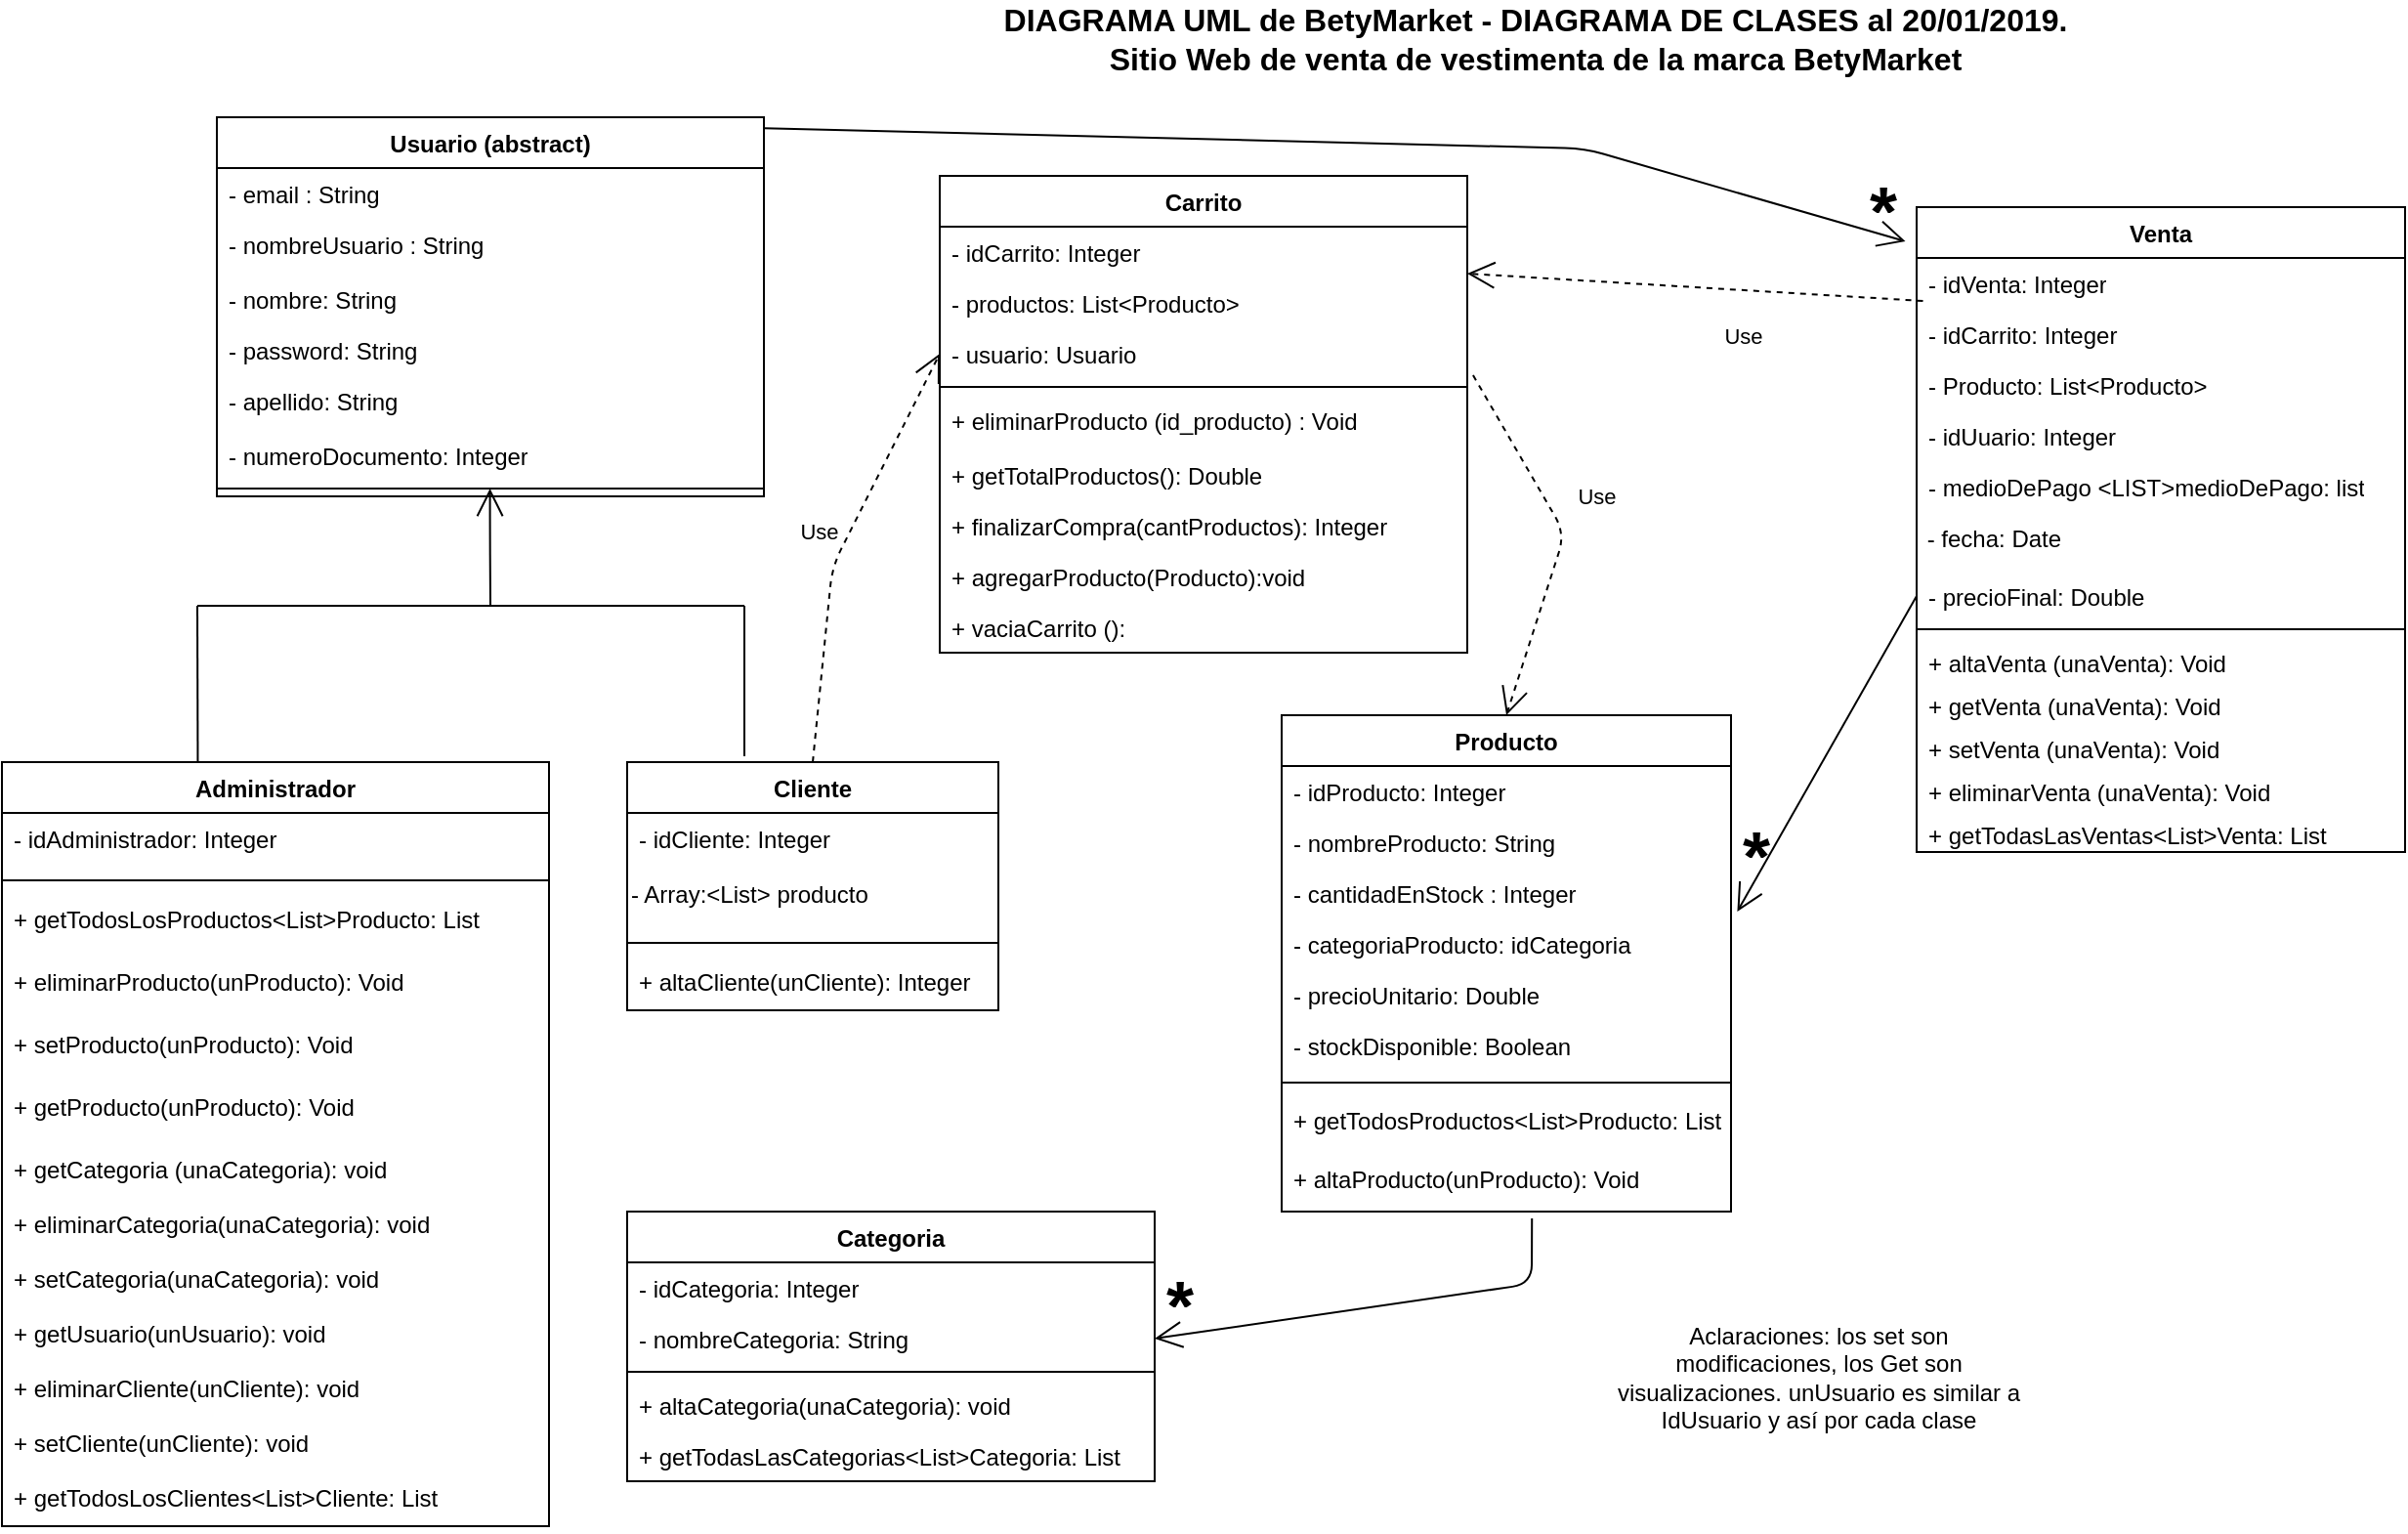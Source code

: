 <mxfile version="12.5.5" type="github">
  <diagram name="Page-1" id="9f46799a-70d6-7492-0946-bef42562c5a5">
    <mxGraphModel dx="1246" dy="482" grid="1" gridSize="10" guides="1" tooltips="1" connect="1" arrows="1" fold="1" page="1" pageScale="1" pageWidth="1100" pageHeight="850" background="#ffffff" math="0" shadow="0">
      <root>
        <mxCell id="0"/>
        <mxCell id="1" parent="0"/>
        <mxCell id="7UAfoyr8AbbVTsSyvI7V-3" value="&lt;b style=&quot;font-size: 16px&quot;&gt;&lt;font style=&quot;font-size: 16px&quot;&gt;DIAGRAMA UML de BetyMarket - DIAGRAMA DE CLASES al 20/01/2019.&lt;br&gt;Sitio Web de venta de vestimenta de la marca BetyMarket&lt;br&gt;&lt;/font&gt;&lt;/b&gt;" style="text;html=1;strokeColor=none;fillColor=none;align=center;verticalAlign=middle;whiteSpace=wrap;rounded=0;fontSize=16;" parent="1" vertex="1">
          <mxGeometry x="430" y="10" width="730" height="40" as="geometry"/>
        </mxCell>
        <mxCell id="xMiejtiBmtiJci-bfV6F-1" value="Usuario (abstract)" style="swimlane;fontStyle=1;align=center;verticalAlign=top;childLayout=stackLayout;horizontal=1;startSize=26;horizontalStack=0;resizeParent=1;resizeParentMax=0;resizeLast=0;collapsible=1;marginBottom=0;" parent="1" vertex="1">
          <mxGeometry x="120" y="70" width="280" height="194" as="geometry">
            <mxRectangle x="440" y="80" width="80" height="26" as="alternateBounds"/>
          </mxGeometry>
        </mxCell>
        <mxCell id="78961159f06e98e8-37" value="- email : String" style="text;html=1;strokeColor=none;fillColor=none;align=left;verticalAlign=top;spacingLeft=4;spacingRight=4;whiteSpace=wrap;overflow=hidden;rotatable=0;points=[[0,0.5],[1,0.5]];portConstraint=eastwest;" parent="xMiejtiBmtiJci-bfV6F-1" vertex="1">
          <mxGeometry y="26" width="280" height="26" as="geometry"/>
        </mxCell>
        <mxCell id="78961159f06e98e8-34" value="- nombreUsuario : String" style="text;html=1;strokeColor=none;fillColor=none;align=left;verticalAlign=top;spacingLeft=4;spacingRight=4;whiteSpace=wrap;overflow=hidden;rotatable=0;points=[[0,0.5],[1,0.5]];portConstraint=eastwest;" parent="xMiejtiBmtiJci-bfV6F-1" vertex="1">
          <mxGeometry y="52" width="280" height="28" as="geometry"/>
        </mxCell>
        <mxCell id="78961159f06e98e8-32" value="- nombre: String" style="text;html=1;strokeColor=none;fillColor=none;align=left;verticalAlign=top;spacingLeft=4;spacingRight=4;whiteSpace=wrap;overflow=hidden;rotatable=0;points=[[0,0.5],[1,0.5]];portConstraint=eastwest;" parent="xMiejtiBmtiJci-bfV6F-1" vertex="1">
          <mxGeometry y="80" width="280" height="26" as="geometry"/>
        </mxCell>
        <mxCell id="78961159f06e98e8-36" value="- password: String" style="text;html=1;strokeColor=none;fillColor=none;align=left;verticalAlign=top;spacingLeft=4;spacingRight=4;whiteSpace=wrap;overflow=hidden;rotatable=0;points=[[0,0.5],[1,0.5]];portConstraint=eastwest;" parent="xMiejtiBmtiJci-bfV6F-1" vertex="1">
          <mxGeometry y="106" width="280" height="26" as="geometry"/>
        </mxCell>
        <mxCell id="PyTlj7sZokD1tcicTgzd-11" value="- apellido: String&lt;br&gt;" style="text;html=1;strokeColor=none;fillColor=none;align=left;verticalAlign=top;spacingLeft=4;spacingRight=4;whiteSpace=wrap;overflow=hidden;rotatable=0;points=[[0,0.5],[1,0.5]];portConstraint=eastwest;" parent="xMiejtiBmtiJci-bfV6F-1" vertex="1">
          <mxGeometry y="132" width="280" height="28" as="geometry"/>
        </mxCell>
        <mxCell id="PyTlj7sZokD1tcicTgzd-19" value="- numeroDocumento: Integer" style="text;html=1;strokeColor=none;fillColor=none;align=left;verticalAlign=top;spacingLeft=4;spacingRight=4;whiteSpace=wrap;overflow=hidden;rotatable=0;points=[[0,0.5],[1,0.5]];portConstraint=eastwest;" parent="xMiejtiBmtiJci-bfV6F-1" vertex="1">
          <mxGeometry y="160" width="280" height="26" as="geometry"/>
        </mxCell>
        <mxCell id="xMiejtiBmtiJci-bfV6F-3" value="" style="line;strokeWidth=1;fillColor=none;align=left;verticalAlign=middle;spacingTop=-1;spacingLeft=3;spacingRight=3;rotatable=0;labelPosition=right;points=[];portConstraint=eastwest;" parent="xMiejtiBmtiJci-bfV6F-1" vertex="1">
          <mxGeometry y="186" width="280" height="8" as="geometry"/>
        </mxCell>
        <mxCell id="xMiejtiBmtiJci-bfV6F-9" value="Venta" style="swimlane;fontStyle=1;align=center;verticalAlign=top;childLayout=stackLayout;horizontal=1;startSize=26;horizontalStack=0;resizeParent=1;resizeParentMax=0;resizeLast=0;collapsible=1;marginBottom=0;" parent="1" vertex="1">
          <mxGeometry x="990" y="116" width="250" height="330" as="geometry"/>
        </mxCell>
        <mxCell id="6r-YugnRgSn9FtwPUTXZ-2" value="- idVenta: Integer" style="text;html=1;strokeColor=none;fillColor=none;align=left;verticalAlign=top;spacingLeft=4;spacingRight=4;whiteSpace=wrap;overflow=hidden;rotatable=0;points=[[0,0.5],[1,0.5]];portConstraint=eastwest;" parent="xMiejtiBmtiJci-bfV6F-9" vertex="1">
          <mxGeometry y="26" width="250" height="26" as="geometry"/>
        </mxCell>
        <mxCell id="PyTlj7sZokD1tcicTgzd-74" value="- idCarrito: Integer" style="text;html=1;strokeColor=none;fillColor=none;align=left;verticalAlign=top;spacingLeft=4;spacingRight=4;whiteSpace=wrap;overflow=hidden;rotatable=0;points=[[0,0.5],[1,0.5]];portConstraint=eastwest;" parent="xMiejtiBmtiJci-bfV6F-9" vertex="1">
          <mxGeometry y="52" width="250" height="26" as="geometry"/>
        </mxCell>
        <mxCell id="PyTlj7sZokD1tcicTgzd-106" value="- Producto: List&lt;Producto&gt;" style="text;strokeColor=none;fillColor=none;align=left;verticalAlign=top;spacingLeft=4;spacingRight=4;overflow=hidden;rotatable=0;points=[[0,0.5],[1,0.5]];portConstraint=eastwest;" parent="xMiejtiBmtiJci-bfV6F-9" vertex="1">
          <mxGeometry y="78" width="250" height="26" as="geometry"/>
        </mxCell>
        <mxCell id="WIkW4_zKr_JDpkfTiMGo-15" value="- idUuario: Integer" style="text;html=1;strokeColor=none;fillColor=none;align=left;verticalAlign=top;spacingLeft=4;spacingRight=4;whiteSpace=wrap;overflow=hidden;rotatable=0;points=[[0,0.5],[1,0.5]];portConstraint=eastwest;" parent="xMiejtiBmtiJci-bfV6F-9" vertex="1">
          <mxGeometry y="104" width="250" height="26" as="geometry"/>
        </mxCell>
        <mxCell id="78961159f06e98e8-84" value="- medioDePago &amp;lt;LIST&amp;gt;medioDePago: list" style="text;html=1;strokeColor=none;fillColor=none;align=left;verticalAlign=top;spacingLeft=4;spacingRight=4;whiteSpace=wrap;overflow=hidden;rotatable=0;points=[[0,0.5],[1,0.5]];portConstraint=eastwest;" parent="xMiejtiBmtiJci-bfV6F-9" vertex="1">
          <mxGeometry y="130" width="250" height="26" as="geometry"/>
        </mxCell>
        <mxCell id="WIkW4_zKr_JDpkfTiMGo-14" value="&amp;nbsp;- fecha: Date" style="text;html=1;" parent="xMiejtiBmtiJci-bfV6F-9" vertex="1">
          <mxGeometry y="156" width="250" height="30" as="geometry"/>
        </mxCell>
        <mxCell id="78961159f06e98e8-74" value="- precioFinal: Double" style="text;html=1;strokeColor=none;fillColor=none;align=left;verticalAlign=top;spacingLeft=4;spacingRight=4;whiteSpace=wrap;overflow=hidden;rotatable=0;points=[[0,0.5],[1,0.5]];portConstraint=eastwest;" parent="xMiejtiBmtiJci-bfV6F-9" vertex="1">
          <mxGeometry y="186" width="250" height="26" as="geometry"/>
        </mxCell>
        <mxCell id="xMiejtiBmtiJci-bfV6F-11" value="" style="line;strokeWidth=1;fillColor=none;align=left;verticalAlign=middle;spacingTop=-1;spacingLeft=3;spacingRight=3;rotatable=0;labelPosition=right;points=[];portConstraint=eastwest;" parent="xMiejtiBmtiJci-bfV6F-9" vertex="1">
          <mxGeometry y="212" width="250" height="8" as="geometry"/>
        </mxCell>
        <mxCell id="xMiejtiBmtiJci-bfV6F-12" value="+ altaVenta (unaVenta): Void " style="text;strokeColor=none;fillColor=none;align=left;verticalAlign=top;spacingLeft=4;spacingRight=4;overflow=hidden;rotatable=0;points=[[0,0.5],[1,0.5]];portConstraint=eastwest;" parent="xMiejtiBmtiJci-bfV6F-9" vertex="1">
          <mxGeometry y="220" width="250" height="22" as="geometry"/>
        </mxCell>
        <mxCell id="PyTlj7sZokD1tcicTgzd-63" value="+ getVenta (unaVenta): Void " style="text;strokeColor=none;fillColor=none;align=left;verticalAlign=top;spacingLeft=4;spacingRight=4;overflow=hidden;rotatable=0;points=[[0,0.5],[1,0.5]];portConstraint=eastwest;" parent="xMiejtiBmtiJci-bfV6F-9" vertex="1">
          <mxGeometry y="242" width="250" height="22" as="geometry"/>
        </mxCell>
        <mxCell id="PyTlj7sZokD1tcicTgzd-65" value="+ setVenta (unaVenta): Void " style="text;strokeColor=none;fillColor=none;align=left;verticalAlign=top;spacingLeft=4;spacingRight=4;overflow=hidden;rotatable=0;points=[[0,0.5],[1,0.5]];portConstraint=eastwest;" parent="xMiejtiBmtiJci-bfV6F-9" vertex="1">
          <mxGeometry y="264" width="250" height="22" as="geometry"/>
        </mxCell>
        <mxCell id="PyTlj7sZokD1tcicTgzd-66" value="+ eliminarVenta (unaVenta): Void " style="text;strokeColor=none;fillColor=none;align=left;verticalAlign=top;spacingLeft=4;spacingRight=4;overflow=hidden;rotatable=0;points=[[0,0.5],[1,0.5]];portConstraint=eastwest;" parent="xMiejtiBmtiJci-bfV6F-9" vertex="1">
          <mxGeometry y="286" width="250" height="22" as="geometry"/>
        </mxCell>
        <mxCell id="PyTlj7sZokD1tcicTgzd-68" value="+ getTodasLasVentas&lt;List&gt;Venta: List" style="text;strokeColor=none;fillColor=none;align=left;verticalAlign=top;spacingLeft=4;spacingRight=4;overflow=hidden;rotatable=0;points=[[0,0.5],[1,0.5]];portConstraint=eastwest;" parent="xMiejtiBmtiJci-bfV6F-9" vertex="1">
          <mxGeometry y="308" width="250" height="22" as="geometry"/>
        </mxCell>
        <mxCell id="xMiejtiBmtiJci-bfV6F-13" value="Producto" style="swimlane;fontStyle=1;align=center;verticalAlign=top;childLayout=stackLayout;horizontal=1;startSize=26;horizontalStack=0;resizeParent=1;resizeParentMax=0;resizeLast=0;collapsible=1;marginBottom=0;" parent="1" vertex="1">
          <mxGeometry x="665" y="376" width="230" height="254" as="geometry">
            <mxRectangle x="120" y="80" width="90" height="26" as="alternateBounds"/>
          </mxGeometry>
        </mxCell>
        <mxCell id="78961159f06e98e8-20" value="- idProducto: Integer" style="text;html=1;strokeColor=none;fillColor=none;align=left;verticalAlign=top;spacingLeft=4;spacingRight=4;whiteSpace=wrap;overflow=hidden;rotatable=0;points=[[0,0.5],[1,0.5]];portConstraint=eastwest;" parent="xMiejtiBmtiJci-bfV6F-13" vertex="1">
          <mxGeometry y="26" width="230" height="26" as="geometry"/>
        </mxCell>
        <mxCell id="PyTlj7sZokD1tcicTgzd-21" value="- nombreProducto: String" style="text;html=1;strokeColor=none;fillColor=none;align=left;verticalAlign=top;spacingLeft=4;spacingRight=4;whiteSpace=wrap;overflow=hidden;rotatable=0;points=[[0,0.5],[1,0.5]];portConstraint=eastwest;" parent="xMiejtiBmtiJci-bfV6F-13" vertex="1">
          <mxGeometry y="52" width="230" height="26" as="geometry"/>
        </mxCell>
        <mxCell id="78961159f06e98e8-27" value="- cantidadEnStock : Integer" style="text;html=1;strokeColor=none;fillColor=none;align=left;verticalAlign=top;spacingLeft=4;spacingRight=4;whiteSpace=wrap;overflow=hidden;rotatable=0;points=[[0,0.5],[1,0.5]];portConstraint=eastwest;" parent="xMiejtiBmtiJci-bfV6F-13" vertex="1">
          <mxGeometry y="78" width="230" height="26" as="geometry"/>
        </mxCell>
        <mxCell id="78961159f06e98e8-58" value="- categoriaProducto: idCategoria" style="text;html=1;strokeColor=none;fillColor=none;align=left;verticalAlign=top;spacingLeft=4;spacingRight=4;whiteSpace=wrap;overflow=hidden;rotatable=0;points=[[0,0.5],[1,0.5]];portConstraint=eastwest;" parent="xMiejtiBmtiJci-bfV6F-13" vertex="1">
          <mxGeometry y="104" width="230" height="26" as="geometry"/>
        </mxCell>
        <mxCell id="78961159f06e98e8-26" value="- precioUnitario: Double" style="text;html=1;strokeColor=none;fillColor=none;align=left;verticalAlign=top;spacingLeft=4;spacingRight=4;whiteSpace=wrap;overflow=hidden;rotatable=0;points=[[0,0.5],[1,0.5]];portConstraint=eastwest;" parent="xMiejtiBmtiJci-bfV6F-13" vertex="1">
          <mxGeometry y="130" width="230" height="26" as="geometry"/>
        </mxCell>
        <mxCell id="PyTlj7sZokD1tcicTgzd-76" value="- stockDisponible: Boolean" style="text;html=1;strokeColor=none;fillColor=none;align=left;verticalAlign=top;spacingLeft=4;spacingRight=4;whiteSpace=wrap;overflow=hidden;rotatable=0;points=[[0,0.5],[1,0.5]];portConstraint=eastwest;" parent="xMiejtiBmtiJci-bfV6F-13" vertex="1">
          <mxGeometry y="156" width="230" height="26" as="geometry"/>
        </mxCell>
        <mxCell id="xMiejtiBmtiJci-bfV6F-15" value="" style="line;strokeWidth=1;fillColor=none;align=left;verticalAlign=middle;spacingTop=-1;spacingLeft=3;spacingRight=3;rotatable=0;labelPosition=right;points=[];portConstraint=eastwest;" parent="xMiejtiBmtiJci-bfV6F-13" vertex="1">
          <mxGeometry y="182" width="230" height="12" as="geometry"/>
        </mxCell>
        <mxCell id="PyTlj7sZokD1tcicTgzd-67" value="+ getTodosProductos&lt;List&gt;Producto: List" style="text;strokeColor=none;fillColor=none;align=left;verticalAlign=top;spacingLeft=4;spacingRight=4;overflow=hidden;rotatable=0;points=[[0,0.5],[1,0.5]];portConstraint=eastwest;" parent="xMiejtiBmtiJci-bfV6F-13" vertex="1">
          <mxGeometry y="194" width="230" height="30" as="geometry"/>
        </mxCell>
        <mxCell id="8vqHu6wFqhzcjJSvW0AA-19" value="+ altaProducto(unProducto): Void" style="text;strokeColor=none;fillColor=none;align=left;verticalAlign=top;spacingLeft=4;spacingRight=4;overflow=hidden;rotatable=0;points=[[0,0.5],[1,0.5]];portConstraint=eastwest;" parent="xMiejtiBmtiJci-bfV6F-13" vertex="1">
          <mxGeometry y="224" width="230" height="30" as="geometry"/>
        </mxCell>
        <mxCell id="FYrJzB4RA5t17NeNT5vl-1" value="Carrito" style="swimlane;fontStyle=1;align=center;verticalAlign=top;childLayout=stackLayout;horizontal=1;startSize=26;horizontalStack=0;resizeParent=1;resizeParentMax=0;resizeLast=0;collapsible=1;marginBottom=0;" parent="1" vertex="1">
          <mxGeometry x="490" y="100" width="270" height="244" as="geometry"/>
        </mxCell>
        <mxCell id="WIkW4_zKr_JDpkfTiMGo-12" value="- idCarrito: Integer" style="text;strokeColor=none;fillColor=none;align=left;verticalAlign=top;spacingLeft=4;spacingRight=4;overflow=hidden;rotatable=0;points=[[0,0.5],[1,0.5]];portConstraint=eastwest;" parent="FYrJzB4RA5t17NeNT5vl-1" vertex="1">
          <mxGeometry y="26" width="270" height="26" as="geometry"/>
        </mxCell>
        <mxCell id="FYrJzB4RA5t17NeNT5vl-2" value="- productos: List&lt;Producto&gt;" style="text;strokeColor=none;fillColor=none;align=left;verticalAlign=top;spacingLeft=4;spacingRight=4;overflow=hidden;rotatable=0;points=[[0,0.5],[1,0.5]];portConstraint=eastwest;" parent="FYrJzB4RA5t17NeNT5vl-1" vertex="1">
          <mxGeometry y="52" width="270" height="26" as="geometry"/>
        </mxCell>
        <mxCell id="WIkW4_zKr_JDpkfTiMGo-13" value="- usuario: Usuario" style="text;strokeColor=none;fillColor=none;align=left;verticalAlign=top;spacingLeft=4;spacingRight=4;overflow=hidden;rotatable=0;points=[[0,0.5],[1,0.5]];portConstraint=eastwest;" parent="FYrJzB4RA5t17NeNT5vl-1" vertex="1">
          <mxGeometry y="78" width="270" height="26" as="geometry"/>
        </mxCell>
        <mxCell id="FYrJzB4RA5t17NeNT5vl-3" value="" style="line;strokeWidth=1;fillColor=none;align=left;verticalAlign=middle;spacingTop=-1;spacingLeft=3;spacingRight=3;rotatable=0;labelPosition=right;points=[];portConstraint=eastwest;" parent="FYrJzB4RA5t17NeNT5vl-1" vertex="1">
          <mxGeometry y="104" width="270" height="8" as="geometry"/>
        </mxCell>
        <mxCell id="FYrJzB4RA5t17NeNT5vl-5" value="+ eliminarProducto (id_producto) : Void" style="text;strokeColor=none;fillColor=none;align=left;verticalAlign=top;spacingLeft=4;spacingRight=4;overflow=hidden;rotatable=0;points=[[0,0.5],[1,0.5]];portConstraint=eastwest;" parent="FYrJzB4RA5t17NeNT5vl-1" vertex="1">
          <mxGeometry y="112" width="270" height="28" as="geometry"/>
        </mxCell>
        <mxCell id="FYrJzB4RA5t17NeNT5vl-4" value="+ getTotalProductos(): Double" style="text;strokeColor=none;fillColor=none;align=left;verticalAlign=top;spacingLeft=4;spacingRight=4;overflow=hidden;rotatable=0;points=[[0,0.5],[1,0.5]];portConstraint=eastwest;" parent="FYrJzB4RA5t17NeNT5vl-1" vertex="1">
          <mxGeometry y="140" width="270" height="26" as="geometry"/>
        </mxCell>
        <mxCell id="WIkW4_zKr_JDpkfTiMGo-20" value="+ finalizarCompra(cantProductos): Integer" style="text;strokeColor=none;fillColor=none;align=left;verticalAlign=top;spacingLeft=4;spacingRight=4;overflow=hidden;rotatable=0;points=[[0,0.5],[1,0.5]];portConstraint=eastwest;" parent="FYrJzB4RA5t17NeNT5vl-1" vertex="1">
          <mxGeometry y="166" width="270" height="26" as="geometry"/>
        </mxCell>
        <mxCell id="WIkW4_zKr_JDpkfTiMGo-22" value="+ agregarProducto(Producto):void" style="text;strokeColor=none;fillColor=none;align=left;verticalAlign=top;spacingLeft=4;spacingRight=4;overflow=hidden;rotatable=0;points=[[0,0.5],[1,0.5]];portConstraint=eastwest;" parent="FYrJzB4RA5t17NeNT5vl-1" vertex="1">
          <mxGeometry y="192" width="270" height="26" as="geometry"/>
        </mxCell>
        <mxCell id="WIkW4_zKr_JDpkfTiMGo-4" value="+ vaciaCarrito (): " style="text;strokeColor=none;fillColor=none;align=left;verticalAlign=top;spacingLeft=4;spacingRight=4;overflow=hidden;rotatable=0;points=[[0,0.5],[1,0.5]];portConstraint=eastwest;" parent="FYrJzB4RA5t17NeNT5vl-1" vertex="1">
          <mxGeometry y="218" width="270" height="26" as="geometry"/>
        </mxCell>
        <mxCell id="PyTlj7sZokD1tcicTgzd-52" value="Categoria" style="swimlane;fontStyle=1;align=center;verticalAlign=top;childLayout=stackLayout;horizontal=1;startSize=26;horizontalStack=0;resizeParent=1;resizeParentMax=0;resizeLast=0;collapsible=1;marginBottom=0;" parent="1" vertex="1">
          <mxGeometry x="330" y="630" width="270" height="138" as="geometry"/>
        </mxCell>
        <mxCell id="PyTlj7sZokD1tcicTgzd-53" value="- idCategoria: Integer" style="text;html=1;strokeColor=none;fillColor=none;align=left;verticalAlign=top;spacingLeft=4;spacingRight=4;whiteSpace=wrap;overflow=hidden;rotatable=0;points=[[0,0.5],[1,0.5]];portConstraint=eastwest;" parent="PyTlj7sZokD1tcicTgzd-52" vertex="1">
          <mxGeometry y="26" width="270" height="26" as="geometry"/>
        </mxCell>
        <mxCell id="PyTlj7sZokD1tcicTgzd-54" value="- nombreCategoria: String" style="text;html=1;strokeColor=none;fillColor=none;align=left;verticalAlign=top;spacingLeft=4;spacingRight=4;whiteSpace=wrap;overflow=hidden;rotatable=0;points=[[0,0.5],[1,0.5]];portConstraint=eastwest;" parent="PyTlj7sZokD1tcicTgzd-52" vertex="1">
          <mxGeometry y="52" width="270" height="26" as="geometry"/>
        </mxCell>
        <mxCell id="PyTlj7sZokD1tcicTgzd-56" value="" style="line;strokeWidth=1;fillColor=none;align=left;verticalAlign=middle;spacingTop=-1;spacingLeft=3;spacingRight=3;rotatable=0;labelPosition=right;points=[];portConstraint=eastwest;" parent="PyTlj7sZokD1tcicTgzd-52" vertex="1">
          <mxGeometry y="78" width="270" height="8" as="geometry"/>
        </mxCell>
        <mxCell id="8vqHu6wFqhzcjJSvW0AA-5" value="+ altaCategoria(unaCategoria): void" style="text;html=1;strokeColor=none;fillColor=none;align=left;verticalAlign=top;spacingLeft=4;spacingRight=4;whiteSpace=wrap;overflow=hidden;rotatable=0;points=[[0,0.5],[1,0.5]];portConstraint=eastwest;" parent="PyTlj7sZokD1tcicTgzd-52" vertex="1">
          <mxGeometry y="86" width="270" height="26" as="geometry"/>
        </mxCell>
        <mxCell id="8vqHu6wFqhzcjJSvW0AA-9" value="+ getTodasLasCategorias&amp;lt;List&amp;gt;Categoria: List" style="text;html=1;strokeColor=none;fillColor=none;align=left;verticalAlign=top;spacingLeft=4;spacingRight=4;whiteSpace=wrap;overflow=hidden;rotatable=0;points=[[0,0.5],[1,0.5]];portConstraint=eastwest;" parent="PyTlj7sZokD1tcicTgzd-52" vertex="1">
          <mxGeometry y="112" width="270" height="26" as="geometry"/>
        </mxCell>
        <mxCell id="PyTlj7sZokD1tcicTgzd-103" value="Use" style="endArrow=open;endSize=12;dashed=1;html=1;exitX=0.5;exitY=0;exitDx=0;exitDy=0;entryX=0;entryY=0.5;entryDx=0;entryDy=0;" parent="1" source="8vqHu6wFqhzcjJSvW0AA-10" edge="1" target="WIkW4_zKr_JDpkfTiMGo-13">
          <mxGeometry x="0.022" y="14" width="160" relative="1" as="geometry">
            <mxPoint x="430" y="740" as="sourcePoint"/>
            <mxPoint x="470" y="200" as="targetPoint"/>
            <Array as="points">
              <mxPoint x="435" y="300"/>
            </Array>
            <mxPoint as="offset"/>
          </mxGeometry>
        </mxCell>
        <mxCell id="PyTlj7sZokD1tcicTgzd-104" value="Use" style="endArrow=open;endSize=12;dashed=1;html=1;exitX=1.011;exitY=0.923;exitDx=0;exitDy=0;exitPerimeter=0;entryX=0.5;entryY=0;entryDx=0;entryDy=0;" parent="1" edge="1" target="xMiejtiBmtiJci-bfV6F-13" source="WIkW4_zKr_JDpkfTiMGo-13">
          <mxGeometry x="-0.111" y="23" width="160" relative="1" as="geometry">
            <mxPoint x="770" y="283" as="sourcePoint"/>
            <mxPoint x="850" y="283" as="targetPoint"/>
            <Array as="points">
              <mxPoint x="810" y="283"/>
            </Array>
            <mxPoint as="offset"/>
          </mxGeometry>
        </mxCell>
        <mxCell id="PyTlj7sZokD1tcicTgzd-105" value="Use" style="endArrow=open;endSize=12;dashed=1;html=1;exitX=0.013;exitY=-0.154;exitDx=0;exitDy=0;exitPerimeter=0;entryX=1;entryY=0.923;entryDx=0;entryDy=0;entryPerimeter=0;" parent="1" source="PyTlj7sZokD1tcicTgzd-74" target="WIkW4_zKr_JDpkfTiMGo-12" edge="1">
          <mxGeometry x="0.489" y="151" width="160" relative="1" as="geometry">
            <mxPoint x="1380" y="80" as="sourcePoint"/>
            <mxPoint x="780" y="140" as="targetPoint"/>
            <Array as="points"/>
            <mxPoint x="90" y="-122" as="offset"/>
          </mxGeometry>
        </mxCell>
        <mxCell id="PyTlj7sZokD1tcicTgzd-107" value="" style="endArrow=open;endFill=1;endSize=12;html=1;entryX=1.014;entryY=0.865;entryDx=0;entryDy=0;entryPerimeter=0;exitX=0;exitY=0.5;exitDx=0;exitDy=0;" parent="1" source="78961159f06e98e8-74" target="78961159f06e98e8-27" edge="1">
          <mxGeometry width="160" relative="1" as="geometry">
            <mxPoint x="1160" y="230" as="sourcePoint"/>
            <mxPoint x="1320" y="230" as="targetPoint"/>
          </mxGeometry>
        </mxCell>
        <mxCell id="PyTlj7sZokD1tcicTgzd-109" value="&lt;b&gt;&lt;font style=&quot;font-size: 36px&quot;&gt;*&lt;/font&gt;&lt;/b&gt;" style="text;html=1;strokeColor=none;fillColor=none;align=left;verticalAlign=top;spacingLeft=4;spacingRight=4;whiteSpace=wrap;overflow=hidden;rotatable=0;points=[[0,0.5],[1,0.5]];portConstraint=eastwest;" parent="1" vertex="1">
          <mxGeometry x="895" y="420" width="50" height="26" as="geometry"/>
        </mxCell>
        <mxCell id="PyTlj7sZokD1tcicTgzd-111" value="" style="endArrow=open;endFill=1;endSize=12;html=1;entryX=1;entryY=0.5;entryDx=0;entryDy=0;exitX=0.557;exitY=1.117;exitDx=0;exitDy=0;exitPerimeter=0;" parent="1" source="8vqHu6wFqhzcjJSvW0AA-19" target="PyTlj7sZokD1tcicTgzd-54" edge="1">
          <mxGeometry width="160" relative="1" as="geometry">
            <mxPoint x="1080" y="570" as="sourcePoint"/>
            <mxPoint x="1020.0" y="701.49" as="targetPoint"/>
            <Array as="points">
              <mxPoint x="793" y="667"/>
            </Array>
          </mxGeometry>
        </mxCell>
        <mxCell id="PyTlj7sZokD1tcicTgzd-115" value="" style="endArrow=open;endFill=1;endSize=12;html=1;entryX=-0.023;entryY=0.053;entryDx=0;entryDy=0;entryPerimeter=0;exitX=1.001;exitY=0.029;exitDx=0;exitDy=0;exitPerimeter=0;" parent="1" source="xMiejtiBmtiJci-bfV6F-1" target="xMiejtiBmtiJci-bfV6F-9" edge="1">
          <mxGeometry width="160" relative="1" as="geometry">
            <mxPoint x="335" y="110" as="sourcePoint"/>
            <mxPoint x="765" y="100.49" as="targetPoint"/>
            <Array as="points">
              <mxPoint x="820" y="86"/>
            </Array>
          </mxGeometry>
        </mxCell>
        <mxCell id="PyTlj7sZokD1tcicTgzd-116" value="&lt;b&gt;&lt;font style=&quot;font-size: 36px&quot;&gt;*&lt;/font&gt;&lt;/b&gt;" style="text;html=1;strokeColor=none;fillColor=none;align=left;verticalAlign=top;spacingLeft=4;spacingRight=4;whiteSpace=wrap;overflow=hidden;rotatable=0;points=[[0,0.5],[1,0.5]];portConstraint=eastwest;" parent="1" vertex="1">
          <mxGeometry x="960" y="90" width="47" height="26" as="geometry"/>
        </mxCell>
        <mxCell id="8vqHu6wFqhzcjJSvW0AA-1" value="Administrador" style="swimlane;fontStyle=1;align=center;verticalAlign=top;childLayout=stackLayout;horizontal=1;startSize=26;horizontalStack=0;resizeParent=1;resizeParentMax=0;resizeLast=0;collapsible=1;marginBottom=0;" parent="1" vertex="1">
          <mxGeometry x="10" y="400" width="280" height="391" as="geometry"/>
        </mxCell>
        <mxCell id="8vqHu6wFqhzcjJSvW0AA-2" value="- idAdministrador: Integer" style="text;html=1;strokeColor=none;fillColor=none;align=left;verticalAlign=top;spacingLeft=4;spacingRight=4;whiteSpace=wrap;overflow=hidden;rotatable=0;points=[[0,0.5],[1,0.5]];portConstraint=eastwest;" parent="8vqHu6wFqhzcjJSvW0AA-1" vertex="1">
          <mxGeometry y="26" width="280" height="28" as="geometry"/>
        </mxCell>
        <mxCell id="8vqHu6wFqhzcjJSvW0AA-4" value="" style="line;strokeWidth=1;fillColor=none;align=left;verticalAlign=middle;spacingTop=-1;spacingLeft=3;spacingRight=3;rotatable=0;labelPosition=right;points=[];portConstraint=eastwest;" parent="8vqHu6wFqhzcjJSvW0AA-1" vertex="1">
          <mxGeometry y="54" width="280" height="13" as="geometry"/>
        </mxCell>
        <mxCell id="8vqHu6wFqhzcjJSvW0AA-23" value="+ getTodosLosProductos&lt;List&gt;Producto: List" style="text;strokeColor=none;fillColor=none;align=left;verticalAlign=top;spacingLeft=4;spacingRight=4;overflow=hidden;rotatable=0;points=[[0,0.5],[1,0.5]];portConstraint=eastwest;" parent="8vqHu6wFqhzcjJSvW0AA-1" vertex="1">
          <mxGeometry y="67" width="280" height="32" as="geometry"/>
        </mxCell>
        <mxCell id="8vqHu6wFqhzcjJSvW0AA-22" value="+ eliminarProducto(unProducto): Void " style="text;strokeColor=none;fillColor=none;align=left;verticalAlign=top;spacingLeft=4;spacingRight=4;overflow=hidden;rotatable=0;points=[[0,0.5],[1,0.5]];portConstraint=eastwest;" parent="8vqHu6wFqhzcjJSvW0AA-1" vertex="1">
          <mxGeometry y="99" width="280" height="32" as="geometry"/>
        </mxCell>
        <mxCell id="8vqHu6wFqhzcjJSvW0AA-21" value="+ setProducto(unProducto): Void" style="text;strokeColor=none;fillColor=none;align=left;verticalAlign=top;spacingLeft=4;spacingRight=4;overflow=hidden;rotatable=0;points=[[0,0.5],[1,0.5]];portConstraint=eastwest;" parent="8vqHu6wFqhzcjJSvW0AA-1" vertex="1">
          <mxGeometry y="131" width="280" height="32" as="geometry"/>
        </mxCell>
        <mxCell id="8vqHu6wFqhzcjJSvW0AA-20" value="+ getProducto(unProducto): Void" style="text;strokeColor=none;fillColor=none;align=left;verticalAlign=top;spacingLeft=4;spacingRight=4;overflow=hidden;rotatable=0;points=[[0,0.5],[1,0.5]];portConstraint=eastwest;" parent="8vqHu6wFqhzcjJSvW0AA-1" vertex="1">
          <mxGeometry y="163" width="280" height="32" as="geometry"/>
        </mxCell>
        <mxCell id="8vqHu6wFqhzcjJSvW0AA-6" value="+ getCategoria (unaCategoria): void" style="text;html=1;strokeColor=none;fillColor=none;align=left;verticalAlign=top;spacingLeft=4;spacingRight=4;whiteSpace=wrap;overflow=hidden;rotatable=0;points=[[0,0.5],[1,0.5]];portConstraint=eastwest;" parent="8vqHu6wFqhzcjJSvW0AA-1" vertex="1">
          <mxGeometry y="195" width="280" height="28" as="geometry"/>
        </mxCell>
        <mxCell id="8vqHu6wFqhzcjJSvW0AA-7" value="+ eliminarCategoria(unaCategoria): void" style="text;html=1;strokeColor=none;fillColor=none;align=left;verticalAlign=top;spacingLeft=4;spacingRight=4;whiteSpace=wrap;overflow=hidden;rotatable=0;points=[[0,0.5],[1,0.5]];portConstraint=eastwest;" parent="8vqHu6wFqhzcjJSvW0AA-1" vertex="1">
          <mxGeometry y="223" width="280" height="28" as="geometry"/>
        </mxCell>
        <mxCell id="8vqHu6wFqhzcjJSvW0AA-8" value="+ setCategoria(unaCategoria): void" style="text;html=1;strokeColor=none;fillColor=none;align=left;verticalAlign=top;spacingLeft=4;spacingRight=4;whiteSpace=wrap;overflow=hidden;rotatable=0;points=[[0,0.5],[1,0.5]];portConstraint=eastwest;" parent="8vqHu6wFqhzcjJSvW0AA-1" vertex="1">
          <mxGeometry y="251" width="280" height="28" as="geometry"/>
        </mxCell>
        <mxCell id="8vqHu6wFqhzcjJSvW0AA-69" value="+ getUsuario(unUsuario): void" style="text;html=1;strokeColor=none;fillColor=none;align=left;verticalAlign=top;spacingLeft=4;spacingRight=4;whiteSpace=wrap;overflow=hidden;rotatable=0;points=[[0,0.5],[1,0.5]];portConstraint=eastwest;" parent="8vqHu6wFqhzcjJSvW0AA-1" vertex="1">
          <mxGeometry y="279" width="280" height="28" as="geometry"/>
        </mxCell>
        <mxCell id="8vqHu6wFqhzcjJSvW0AA-71" value="+ eliminarCliente(unCliente): void" style="text;html=1;strokeColor=none;fillColor=none;align=left;verticalAlign=top;spacingLeft=4;spacingRight=4;whiteSpace=wrap;overflow=hidden;rotatable=0;points=[[0,0.5],[1,0.5]];portConstraint=eastwest;" parent="8vqHu6wFqhzcjJSvW0AA-1" vertex="1">
          <mxGeometry y="307" width="280" height="28" as="geometry"/>
        </mxCell>
        <mxCell id="8vqHu6wFqhzcjJSvW0AA-70" value="+ setCliente(unCliente): void" style="text;html=1;strokeColor=none;fillColor=none;align=left;verticalAlign=top;spacingLeft=4;spacingRight=4;whiteSpace=wrap;overflow=hidden;rotatable=0;points=[[0,0.5],[1,0.5]];portConstraint=eastwest;" parent="8vqHu6wFqhzcjJSvW0AA-1" vertex="1">
          <mxGeometry y="335" width="280" height="28" as="geometry"/>
        </mxCell>
        <mxCell id="8vqHu6wFqhzcjJSvW0AA-72" value="+ getTodosLosClientes&amp;lt;List&amp;gt;Cliente: List" style="text;html=1;strokeColor=none;fillColor=none;align=left;verticalAlign=top;spacingLeft=4;spacingRight=4;whiteSpace=wrap;overflow=hidden;rotatable=0;points=[[0,0.5],[1,0.5]];portConstraint=eastwest;" parent="8vqHu6wFqhzcjJSvW0AA-1" vertex="1">
          <mxGeometry y="363" width="280" height="28" as="geometry"/>
        </mxCell>
        <mxCell id="8vqHu6wFqhzcjJSvW0AA-10" value="Cliente" style="swimlane;fontStyle=1;align=center;verticalAlign=top;childLayout=stackLayout;horizontal=1;startSize=26;horizontalStack=0;resizeParent=1;resizeParentMax=0;resizeLast=0;collapsible=1;marginBottom=0;" parent="1" vertex="1">
          <mxGeometry x="330" y="400" width="190" height="127" as="geometry"/>
        </mxCell>
        <mxCell id="8vqHu6wFqhzcjJSvW0AA-11" value="- idCliente: Integer" style="text;html=1;strokeColor=none;fillColor=none;align=left;verticalAlign=top;spacingLeft=4;spacingRight=4;whiteSpace=wrap;overflow=hidden;rotatable=0;points=[[0,0.5],[1,0.5]];portConstraint=eastwest;" parent="8vqHu6wFqhzcjJSvW0AA-10" vertex="1">
          <mxGeometry y="26" width="190" height="28" as="geometry"/>
        </mxCell>
        <mxCell id="WIkW4_zKr_JDpkfTiMGo-17" value="- Array:&amp;lt;List&amp;gt; producto" style="text;html=1;" parent="8vqHu6wFqhzcjJSvW0AA-10" vertex="1">
          <mxGeometry y="54" width="190" height="32" as="geometry"/>
        </mxCell>
        <mxCell id="8vqHu6wFqhzcjJSvW0AA-13" value="" style="line;strokeWidth=1;fillColor=none;align=left;verticalAlign=middle;spacingTop=-1;spacingLeft=3;spacingRight=3;rotatable=0;labelPosition=right;points=[];portConstraint=eastwest;" parent="8vqHu6wFqhzcjJSvW0AA-10" vertex="1">
          <mxGeometry y="86" width="190" height="13" as="geometry"/>
        </mxCell>
        <mxCell id="8vqHu6wFqhzcjJSvW0AA-68" value="+ altaCliente(unCliente): Integer" style="text;html=1;strokeColor=none;fillColor=none;align=left;verticalAlign=top;spacingLeft=4;spacingRight=4;whiteSpace=wrap;overflow=hidden;rotatable=0;points=[[0,0.5],[1,0.5]];portConstraint=eastwest;" parent="8vqHu6wFqhzcjJSvW0AA-10" vertex="1">
          <mxGeometry y="99" width="190" height="28" as="geometry"/>
        </mxCell>
        <mxCell id="8vqHu6wFqhzcjJSvW0AA-78" value="" style="endArrow=none;html=1;" parent="1" edge="1">
          <mxGeometry width="50" height="50" relative="1" as="geometry">
            <mxPoint x="110" y="320" as="sourcePoint"/>
            <mxPoint x="390" y="320" as="targetPoint"/>
          </mxGeometry>
        </mxCell>
        <mxCell id="8vqHu6wFqhzcjJSvW0AA-79" value="" style="endArrow=none;html=1;exitX=0.358;exitY=0;exitDx=0;exitDy=0;exitPerimeter=0;" parent="1" source="8vqHu6wFqhzcjJSvW0AA-1" edge="1">
          <mxGeometry width="50" height="50" relative="1" as="geometry">
            <mxPoint x="110" y="350" as="sourcePoint"/>
            <mxPoint x="110" y="320" as="targetPoint"/>
          </mxGeometry>
        </mxCell>
        <mxCell id="8vqHu6wFqhzcjJSvW0AA-80" value="" style="endArrow=none;html=1;" parent="1" edge="1">
          <mxGeometry width="50" height="50" relative="1" as="geometry">
            <mxPoint x="390" y="397" as="sourcePoint"/>
            <mxPoint x="390" y="320" as="targetPoint"/>
          </mxGeometry>
        </mxCell>
        <mxCell id="8vqHu6wFqhzcjJSvW0AA-82" value="Aclaraciones: los set son modificaciones, los Get son visualizaciones. unUsuario es similar a IdUsuario y así por cada clase" style="text;html=1;strokeColor=none;fillColor=none;align=center;verticalAlign=middle;whiteSpace=wrap;rounded=0;shadow=1;" parent="1" vertex="1">
          <mxGeometry x="830" y="676" width="220" height="77" as="geometry"/>
        </mxCell>
        <mxCell id="8vqHu6wFqhzcjJSvW0AA-77" value="" style="endArrow=open;endFill=1;endSize=12;html=1;" parent="1" edge="1">
          <mxGeometry width="160" relative="1" as="geometry">
            <mxPoint x="260" y="320" as="sourcePoint"/>
            <mxPoint x="259.79" y="260" as="targetPoint"/>
            <Array as="points">
              <mxPoint x="259.79" y="284"/>
              <mxPoint x="259.79" y="260"/>
            </Array>
          </mxGeometry>
        </mxCell>
        <mxCell id="uiZJUtBwRXzHQUq-66JT-2" value="&lt;b&gt;&lt;font style=&quot;font-size: 36px&quot;&gt;*&lt;/font&gt;&lt;/b&gt;" style="text;html=1;strokeColor=none;fillColor=none;align=left;verticalAlign=top;spacingLeft=4;spacingRight=4;whiteSpace=wrap;overflow=hidden;rotatable=0;points=[[0,0.5],[1,0.5]];portConstraint=eastwest;" vertex="1" parent="1">
          <mxGeometry x="600" y="650" width="50" height="26" as="geometry"/>
        </mxCell>
      </root>
    </mxGraphModel>
  </diagram>
</mxfile>

